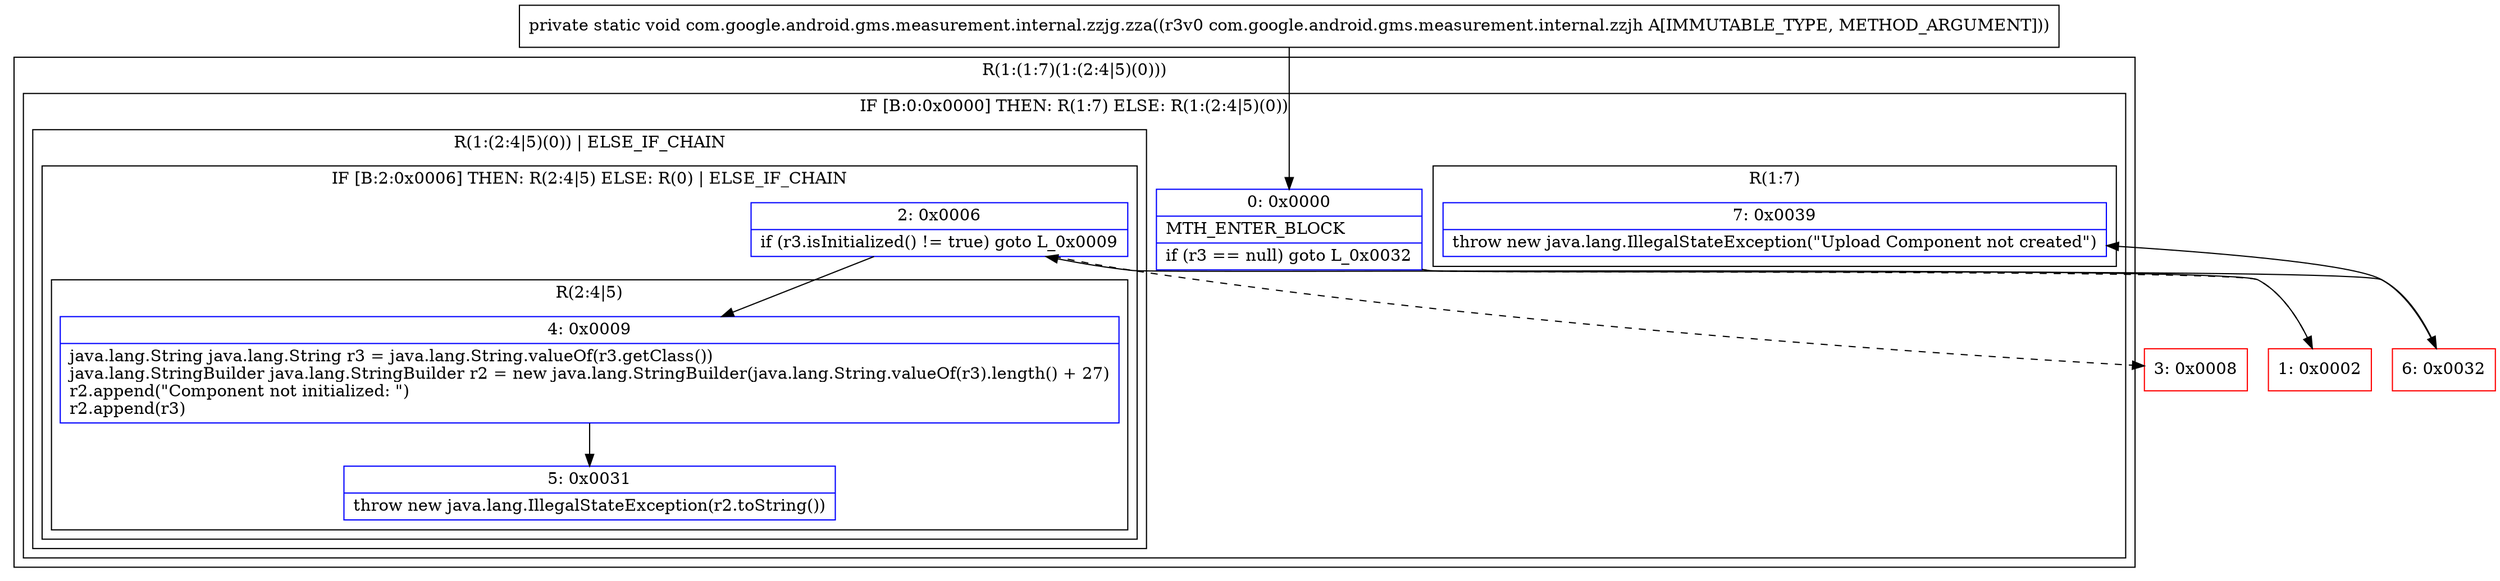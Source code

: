 digraph "CFG forcom.google.android.gms.measurement.internal.zzjg.zza(Lcom\/google\/android\/gms\/measurement\/internal\/zzjh;)V" {
subgraph cluster_Region_1761110902 {
label = "R(1:(1:7)(1:(2:4|5)(0)))";
node [shape=record,color=blue];
subgraph cluster_IfRegion_955400911 {
label = "IF [B:0:0x0000] THEN: R(1:7) ELSE: R(1:(2:4|5)(0))";
node [shape=record,color=blue];
Node_0 [shape=record,label="{0\:\ 0x0000|MTH_ENTER_BLOCK\l|if (r3 == null) goto L_0x0032\l}"];
subgraph cluster_Region_1046119244 {
label = "R(1:7)";
node [shape=record,color=blue];
Node_7 [shape=record,label="{7\:\ 0x0039|throw new java.lang.IllegalStateException(\"Upload Component not created\")\l}"];
}
subgraph cluster_Region_509441414 {
label = "R(1:(2:4|5)(0)) | ELSE_IF_CHAIN\l";
node [shape=record,color=blue];
subgraph cluster_IfRegion_894766816 {
label = "IF [B:2:0x0006] THEN: R(2:4|5) ELSE: R(0) | ELSE_IF_CHAIN\l";
node [shape=record,color=blue];
Node_2 [shape=record,label="{2\:\ 0x0006|if (r3.isInitialized() != true) goto L_0x0009\l}"];
subgraph cluster_Region_683332675 {
label = "R(2:4|5)";
node [shape=record,color=blue];
Node_4 [shape=record,label="{4\:\ 0x0009|java.lang.String java.lang.String r3 = java.lang.String.valueOf(r3.getClass())\ljava.lang.StringBuilder java.lang.StringBuilder r2 = new java.lang.StringBuilder(java.lang.String.valueOf(r3).length() + 27)\lr2.append(\"Component not initialized: \")\lr2.append(r3)\l}"];
Node_5 [shape=record,label="{5\:\ 0x0031|throw new java.lang.IllegalStateException(r2.toString())\l}"];
}
subgraph cluster_Region_521914047 {
label = "R(0)";
node [shape=record,color=blue];
}
}
}
}
}
Node_1 [shape=record,color=red,label="{1\:\ 0x0002}"];
Node_3 [shape=record,color=red,label="{3\:\ 0x0008}"];
Node_6 [shape=record,color=red,label="{6\:\ 0x0032}"];
MethodNode[shape=record,label="{private static void com.google.android.gms.measurement.internal.zzjg.zza((r3v0 com.google.android.gms.measurement.internal.zzjh A[IMMUTABLE_TYPE, METHOD_ARGUMENT])) }"];
MethodNode -> Node_0;
Node_0 -> Node_1[style=dashed];
Node_0 -> Node_6;
Node_2 -> Node_3[style=dashed];
Node_2 -> Node_4;
Node_4 -> Node_5;
Node_1 -> Node_2;
Node_6 -> Node_7;
}

